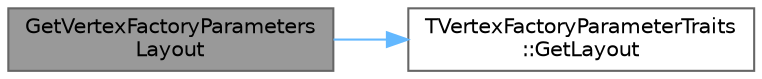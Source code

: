 digraph "GetVertexFactoryParametersLayout"
{
 // INTERACTIVE_SVG=YES
 // LATEX_PDF_SIZE
  bgcolor="transparent";
  edge [fontname=Helvetica,fontsize=10,labelfontname=Helvetica,labelfontsize=10];
  node [fontname=Helvetica,fontsize=10,shape=box,height=0.2,width=0.4];
  rankdir="LR";
  Node1 [id="Node000001",label="GetVertexFactoryParameters\lLayout",height=0.2,width=0.4,color="gray40", fillcolor="grey60", style="filled", fontcolor="black",tooltip=" "];
  Node1 -> Node2 [id="edge1_Node000001_Node000002",color="steelblue1",style="solid",tooltip=" "];
  Node2 [id="Node000002",label="TVertexFactoryParameterTraits\l::GetLayout",height=0.2,width=0.4,color="grey40", fillcolor="white", style="filled",URL="$df/d4b/structTVertexFactoryParameterTraits.html#a88ba5203b386e8081abfb198be47bf68",tooltip=" "];
}
